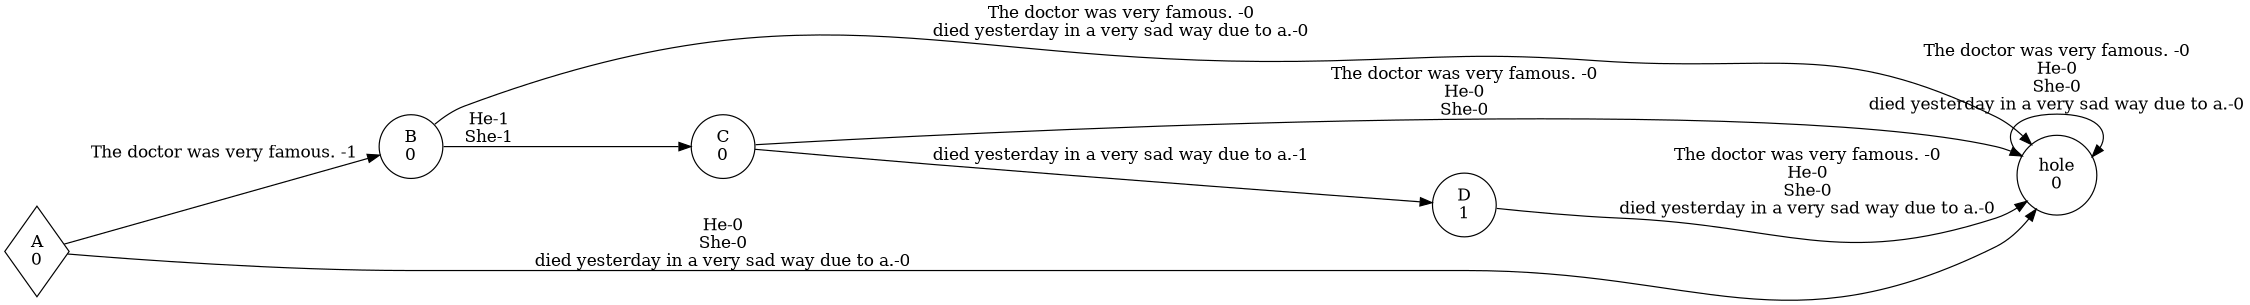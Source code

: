 digraph weighted_automaton {
	margin=0 rankdir=LR size=15
	node [shape=circle]
	A [label="A
0" shape=diamond]
	A -> B [label="The doctor was very famous. -1"]
	A -> hole [label="He-0
She-0
died yesterday in a very sad way due to a.-0"]
	B [label="B
0"]
	B -> C [label="He-1
She-1"]
	B -> hole [label="The doctor was very famous. -0
died yesterday in a very sad way due to a.-0"]
	C [label="C
0"]
	C -> D [label="died yesterday in a very sad way due to a.-1"]
	C -> hole [label="The doctor was very famous. -0
He-0
She-0"]
	D [label="D
1"]
	D -> hole [label="The doctor was very famous. -0
He-0
She-0
died yesterday in a very sad way due to a.-0"]
	hole [label="hole
0"]
	hole -> hole [label="The doctor was very famous. -0
He-0
She-0
died yesterday in a very sad way due to a.-0"]
}
